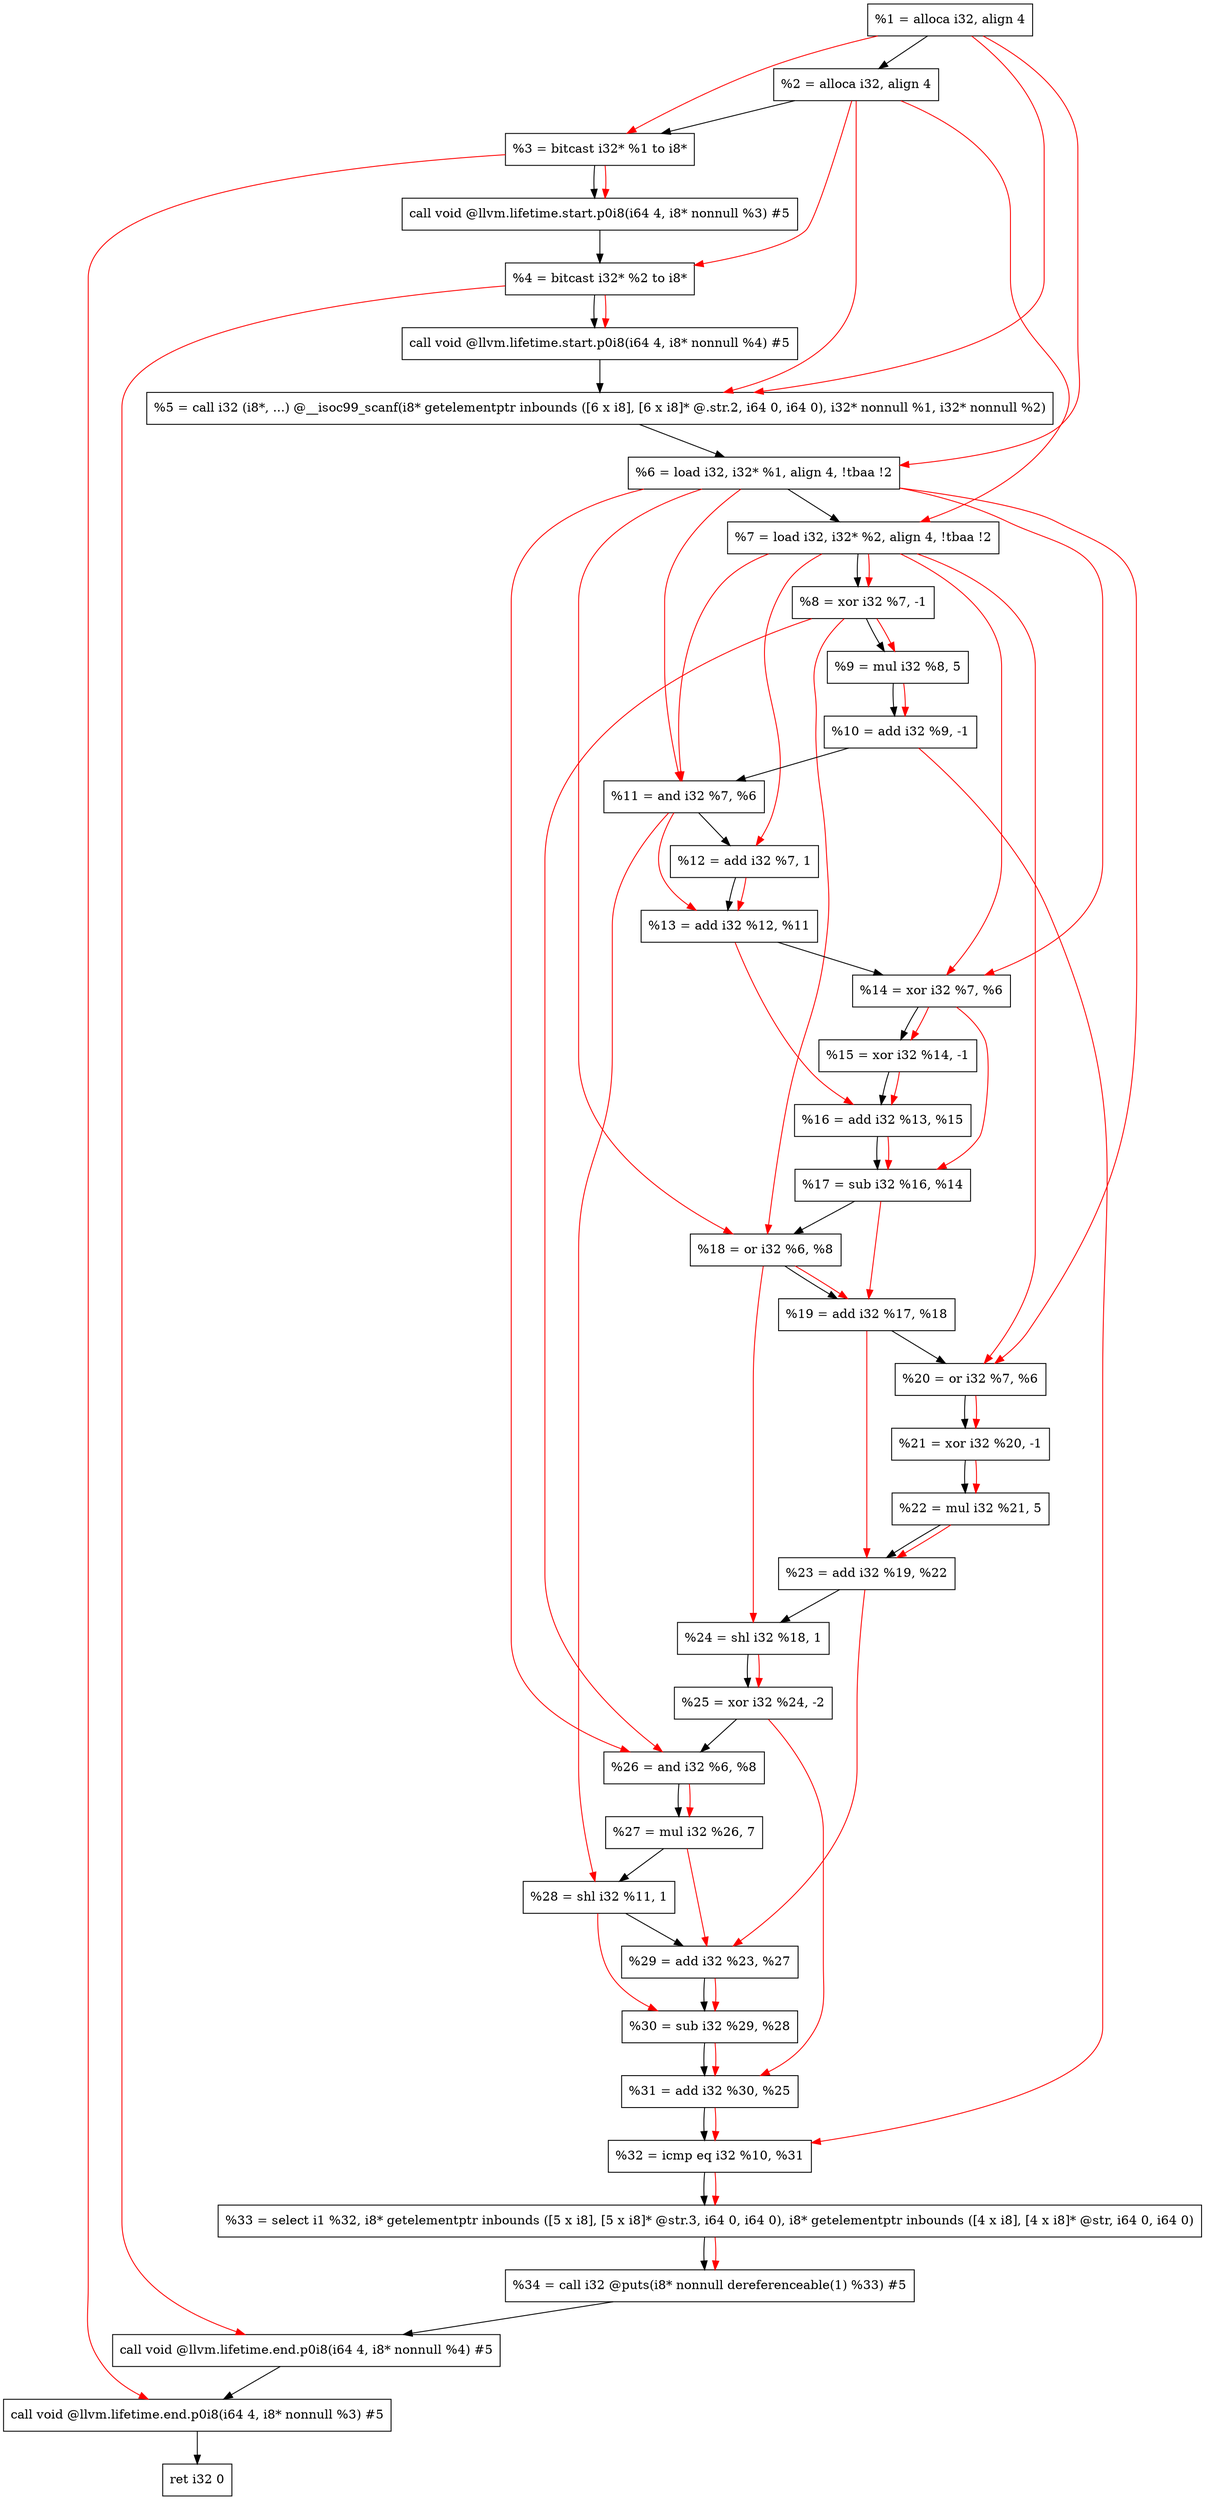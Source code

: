 digraph "DFG for'main' function" {
	Node0x1902dc8[shape=record, label="  %1 = alloca i32, align 4"];
	Node0x1902e48[shape=record, label="  %2 = alloca i32, align 4"];
	Node0x1902ed8[shape=record, label="  %3 = bitcast i32* %1 to i8*"];
	Node0x1903338[shape=record, label="  call void @llvm.lifetime.start.p0i8(i64 4, i8* nonnull %3) #5"];
	Node0x1903418[shape=record, label="  %4 = bitcast i32* %2 to i8*"];
	Node0x1903538[shape=record, label="  call void @llvm.lifetime.start.p0i8(i64 4, i8* nonnull %4) #5"];
	Node0x1903770[shape=record, label="  %5 = call i32 (i8*, ...) @__isoc99_scanf(i8* getelementptr inbounds ([6 x i8], [6 x i8]* @.str.2, i64 0, i64 0), i32* nonnull %1, i32* nonnull %2)"];
	Node0x1903828[shape=record, label="  %6 = load i32, i32* %1, align 4, !tbaa !2"];
	Node0x1904798[shape=record, label="  %7 = load i32, i32* %2, align 4, !tbaa !2"];
	Node0x1904e20[shape=record, label="  %8 = xor i32 %7, -1"];
	Node0x1904e90[shape=record, label="  %9 = mul i32 %8, 5"];
	Node0x1904f00[shape=record, label="  %10 = add i32 %9, -1"];
	Node0x1904f70[shape=record, label="  %11 = and i32 %7, %6"];
	Node0x1904fe0[shape=record, label="  %12 = add i32 %7, 1"];
	Node0x1905050[shape=record, label="  %13 = add i32 %12, %11"];
	Node0x19050c0[shape=record, label="  %14 = xor i32 %7, %6"];
	Node0x1905130[shape=record, label="  %15 = xor i32 %14, -1"];
	Node0x19051a0[shape=record, label="  %16 = add i32 %13, %15"];
	Node0x1905210[shape=record, label="  %17 = sub i32 %16, %14"];
	Node0x1905280[shape=record, label="  %18 = or i32 %6, %8"];
	Node0x19052f0[shape=record, label="  %19 = add i32 %17, %18"];
	Node0x1905360[shape=record, label="  %20 = or i32 %7, %6"];
	Node0x19053d0[shape=record, label="  %21 = xor i32 %20, -1"];
	Node0x1905440[shape=record, label="  %22 = mul i32 %21, 5"];
	Node0x19054b0[shape=record, label="  %23 = add i32 %19, %22"];
	Node0x1905520[shape=record, label="  %24 = shl i32 %18, 1"];
	Node0x1905590[shape=record, label="  %25 = xor i32 %24, -2"];
	Node0x1905600[shape=record, label="  %26 = and i32 %6, %8"];
	Node0x1905670[shape=record, label="  %27 = mul i32 %26, 7"];
	Node0x19056e0[shape=record, label="  %28 = shl i32 %11, 1"];
	Node0x1905750[shape=record, label="  %29 = add i32 %23, %27"];
	Node0x19057c0[shape=record, label="  %30 = sub i32 %29, %28"];
	Node0x1905830[shape=record, label="  %31 = add i32 %30, %25"];
	Node0x19058a0[shape=record, label="  %32 = icmp eq i32 %10, %31"];
	Node0x18a39d8[shape=record, label="  %33 = select i1 %32, i8* getelementptr inbounds ([5 x i8], [5 x i8]* @str.3, i64 0, i64 0), i8* getelementptr inbounds ([4 x i8], [4 x i8]* @str, i64 0, i64 0)"];
	Node0x1905b40[shape=record, label="  %34 = call i32 @puts(i8* nonnull dereferenceable(1) %33) #5"];
	Node0x1905d98[shape=record, label="  call void @llvm.lifetime.end.p0i8(i64 4, i8* nonnull %4) #5"];
	Node0x1905ef8[shape=record, label="  call void @llvm.lifetime.end.p0i8(i64 4, i8* nonnull %3) #5"];
	Node0x1905fb8[shape=record, label="  ret i32 0"];
	Node0x1902dc8 -> Node0x1902e48;
	Node0x1902e48 -> Node0x1902ed8;
	Node0x1902ed8 -> Node0x1903338;
	Node0x1903338 -> Node0x1903418;
	Node0x1903418 -> Node0x1903538;
	Node0x1903538 -> Node0x1903770;
	Node0x1903770 -> Node0x1903828;
	Node0x1903828 -> Node0x1904798;
	Node0x1904798 -> Node0x1904e20;
	Node0x1904e20 -> Node0x1904e90;
	Node0x1904e90 -> Node0x1904f00;
	Node0x1904f00 -> Node0x1904f70;
	Node0x1904f70 -> Node0x1904fe0;
	Node0x1904fe0 -> Node0x1905050;
	Node0x1905050 -> Node0x19050c0;
	Node0x19050c0 -> Node0x1905130;
	Node0x1905130 -> Node0x19051a0;
	Node0x19051a0 -> Node0x1905210;
	Node0x1905210 -> Node0x1905280;
	Node0x1905280 -> Node0x19052f0;
	Node0x19052f0 -> Node0x1905360;
	Node0x1905360 -> Node0x19053d0;
	Node0x19053d0 -> Node0x1905440;
	Node0x1905440 -> Node0x19054b0;
	Node0x19054b0 -> Node0x1905520;
	Node0x1905520 -> Node0x1905590;
	Node0x1905590 -> Node0x1905600;
	Node0x1905600 -> Node0x1905670;
	Node0x1905670 -> Node0x19056e0;
	Node0x19056e0 -> Node0x1905750;
	Node0x1905750 -> Node0x19057c0;
	Node0x19057c0 -> Node0x1905830;
	Node0x1905830 -> Node0x19058a0;
	Node0x19058a0 -> Node0x18a39d8;
	Node0x18a39d8 -> Node0x1905b40;
	Node0x1905b40 -> Node0x1905d98;
	Node0x1905d98 -> Node0x1905ef8;
	Node0x1905ef8 -> Node0x1905fb8;
edge [color=red]
	Node0x1902dc8 -> Node0x1902ed8;
	Node0x1902ed8 -> Node0x1903338;
	Node0x1902e48 -> Node0x1903418;
	Node0x1903418 -> Node0x1903538;
	Node0x1902dc8 -> Node0x1903770;
	Node0x1902e48 -> Node0x1903770;
	Node0x1902dc8 -> Node0x1903828;
	Node0x1902e48 -> Node0x1904798;
	Node0x1904798 -> Node0x1904e20;
	Node0x1904e20 -> Node0x1904e90;
	Node0x1904e90 -> Node0x1904f00;
	Node0x1904798 -> Node0x1904f70;
	Node0x1903828 -> Node0x1904f70;
	Node0x1904798 -> Node0x1904fe0;
	Node0x1904fe0 -> Node0x1905050;
	Node0x1904f70 -> Node0x1905050;
	Node0x1904798 -> Node0x19050c0;
	Node0x1903828 -> Node0x19050c0;
	Node0x19050c0 -> Node0x1905130;
	Node0x1905050 -> Node0x19051a0;
	Node0x1905130 -> Node0x19051a0;
	Node0x19051a0 -> Node0x1905210;
	Node0x19050c0 -> Node0x1905210;
	Node0x1903828 -> Node0x1905280;
	Node0x1904e20 -> Node0x1905280;
	Node0x1905210 -> Node0x19052f0;
	Node0x1905280 -> Node0x19052f0;
	Node0x1904798 -> Node0x1905360;
	Node0x1903828 -> Node0x1905360;
	Node0x1905360 -> Node0x19053d0;
	Node0x19053d0 -> Node0x1905440;
	Node0x19052f0 -> Node0x19054b0;
	Node0x1905440 -> Node0x19054b0;
	Node0x1905280 -> Node0x1905520;
	Node0x1905520 -> Node0x1905590;
	Node0x1903828 -> Node0x1905600;
	Node0x1904e20 -> Node0x1905600;
	Node0x1905600 -> Node0x1905670;
	Node0x1904f70 -> Node0x19056e0;
	Node0x19054b0 -> Node0x1905750;
	Node0x1905670 -> Node0x1905750;
	Node0x1905750 -> Node0x19057c0;
	Node0x19056e0 -> Node0x19057c0;
	Node0x19057c0 -> Node0x1905830;
	Node0x1905590 -> Node0x1905830;
	Node0x1904f00 -> Node0x19058a0;
	Node0x1905830 -> Node0x19058a0;
	Node0x19058a0 -> Node0x18a39d8;
	Node0x18a39d8 -> Node0x1905b40;
	Node0x1903418 -> Node0x1905d98;
	Node0x1902ed8 -> Node0x1905ef8;
}
